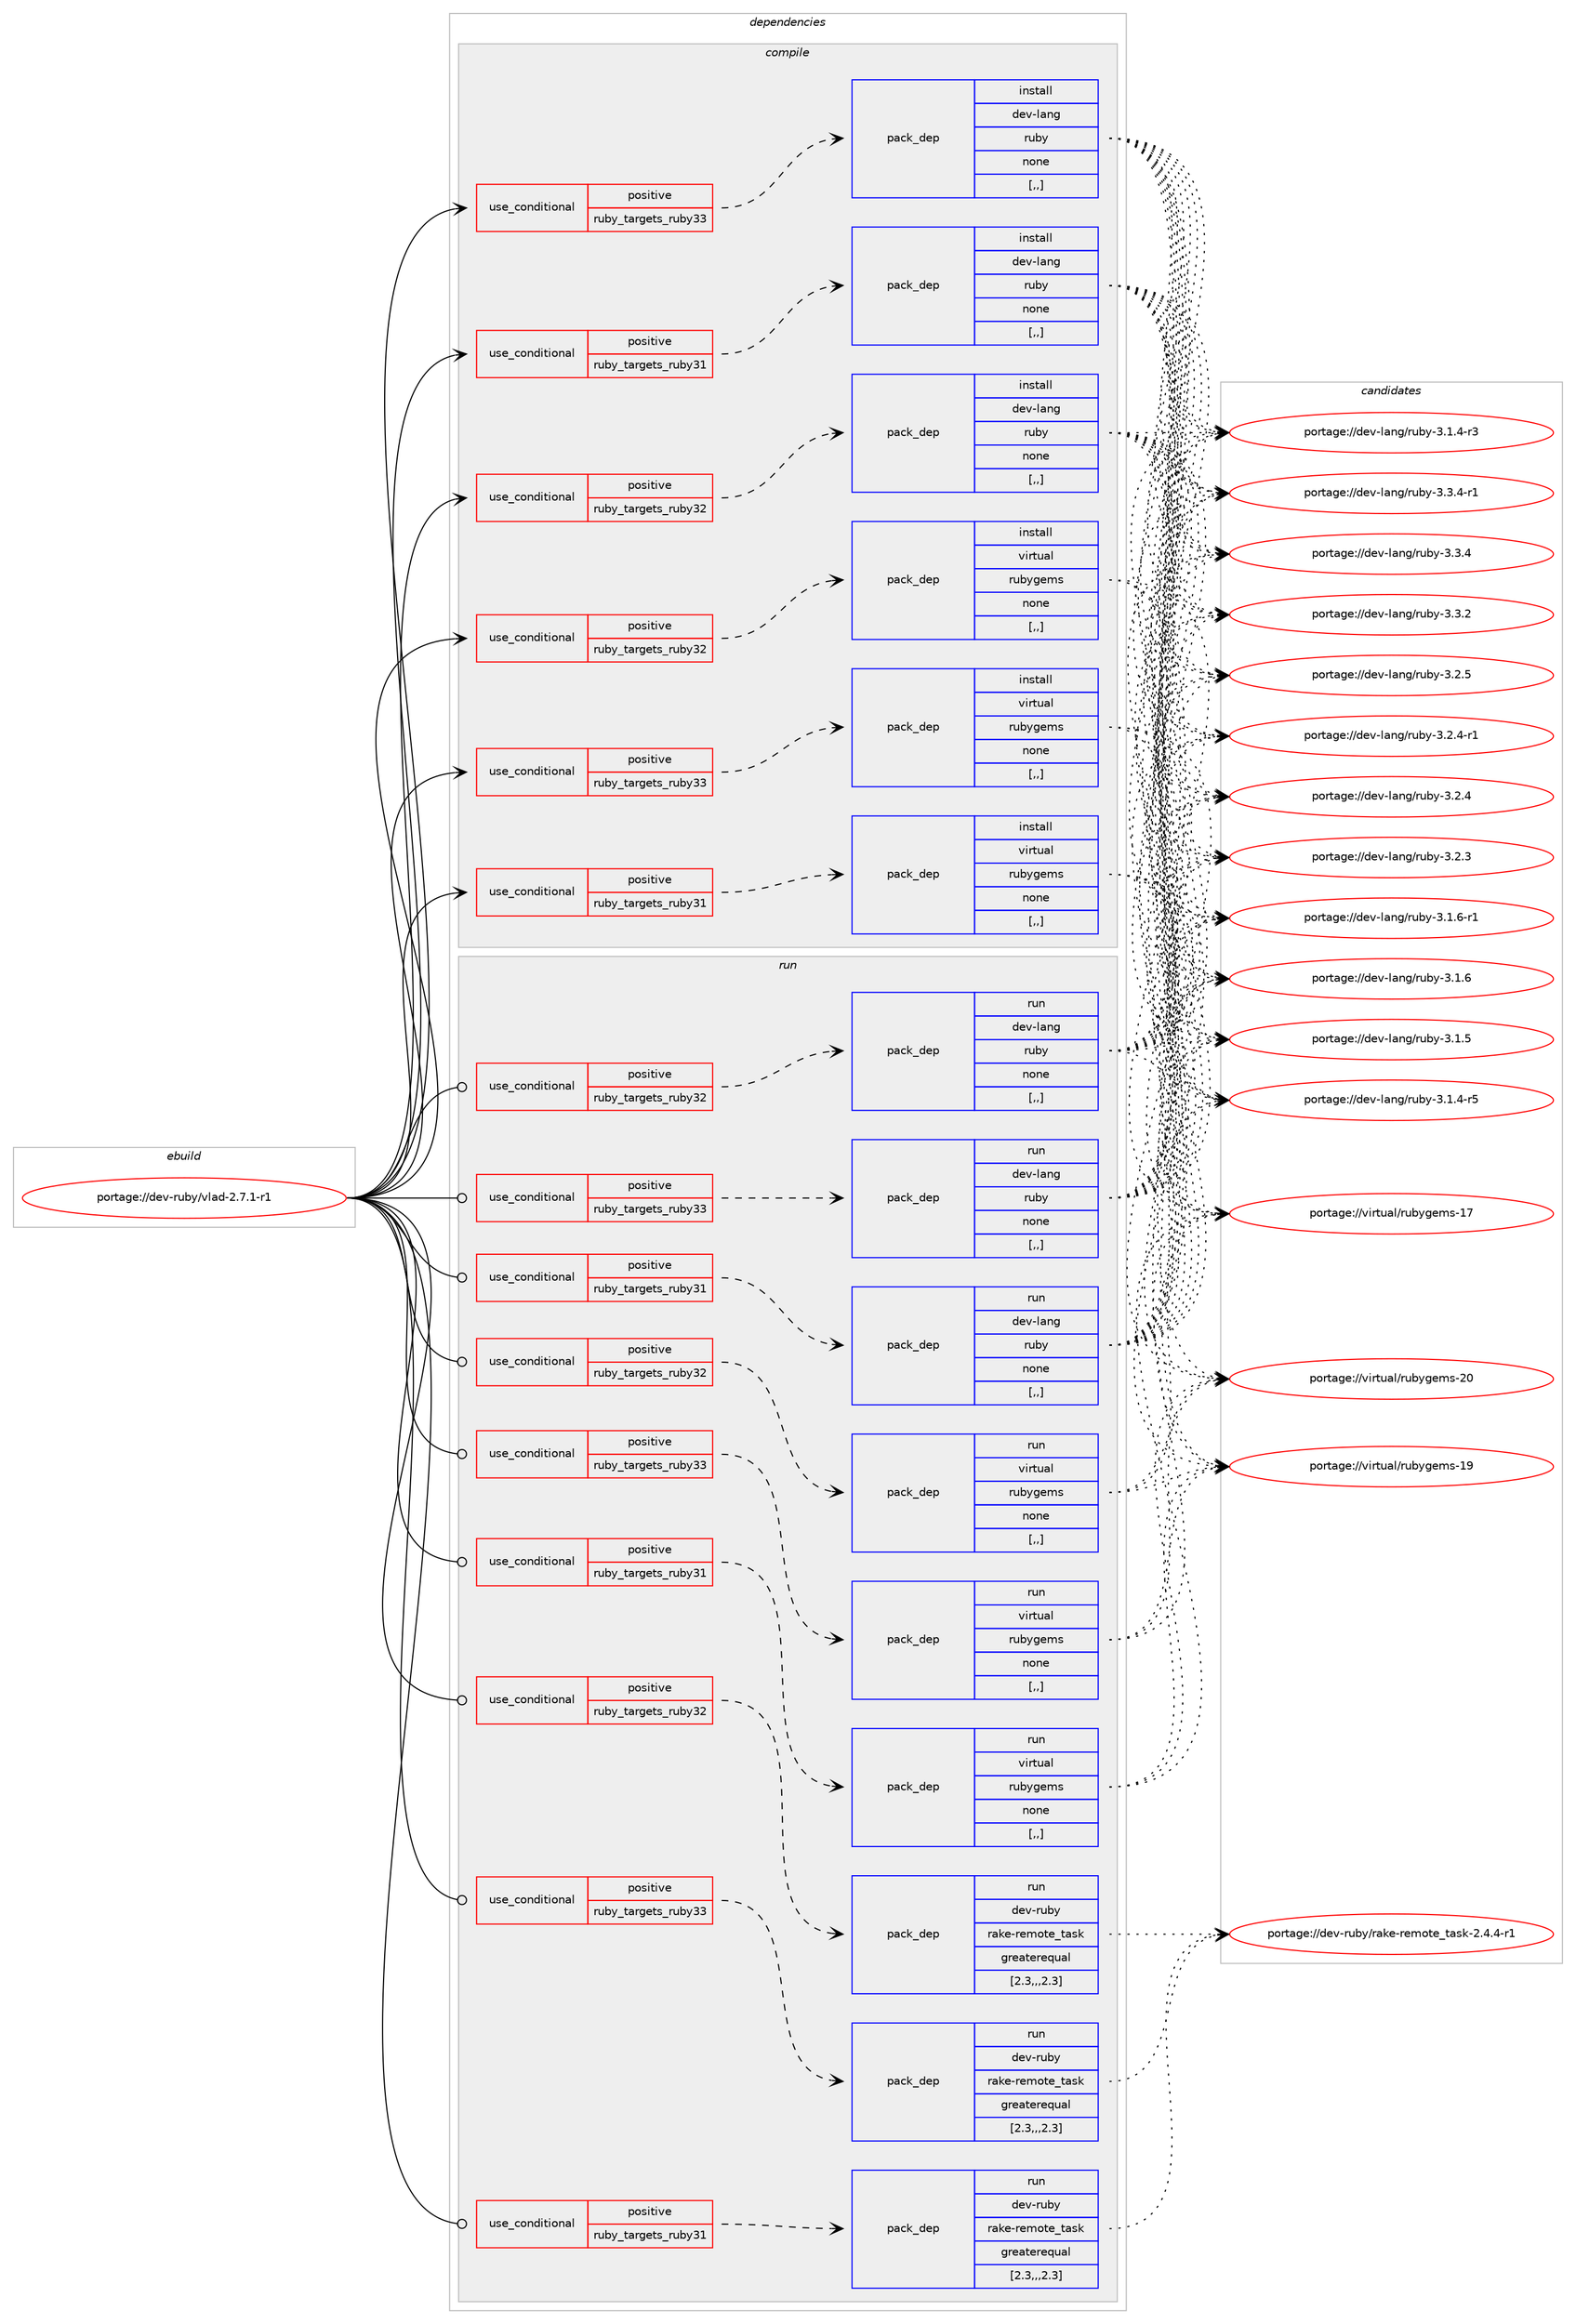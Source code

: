 digraph prolog {

# *************
# Graph options
# *************

newrank=true;
concentrate=true;
compound=true;
graph [rankdir=LR,fontname=Helvetica,fontsize=10,ranksep=1.5];#, ranksep=2.5, nodesep=0.2];
edge  [arrowhead=vee];
node  [fontname=Helvetica,fontsize=10];

# **********
# The ebuild
# **********

subgraph cluster_leftcol {
color=gray;
label=<<i>ebuild</i>>;
id [label="portage://dev-ruby/vlad-2.7.1-r1", color=red, width=4, href="../dev-ruby/vlad-2.7.1-r1.svg"];
}

# ****************
# The dependencies
# ****************

subgraph cluster_midcol {
color=gray;
label=<<i>dependencies</i>>;
subgraph cluster_compile {
fillcolor="#eeeeee";
style=filled;
label=<<i>compile</i>>;
subgraph cond58461 {
dependency207228 [label=<<TABLE BORDER="0" CELLBORDER="1" CELLSPACING="0" CELLPADDING="4"><TR><TD ROWSPAN="3" CELLPADDING="10">use_conditional</TD></TR><TR><TD>positive</TD></TR><TR><TD>ruby_targets_ruby31</TD></TR></TABLE>>, shape=none, color=red];
subgraph pack147378 {
dependency207229 [label=<<TABLE BORDER="0" CELLBORDER="1" CELLSPACING="0" CELLPADDING="4" WIDTH="220"><TR><TD ROWSPAN="6" CELLPADDING="30">pack_dep</TD></TR><TR><TD WIDTH="110">install</TD></TR><TR><TD>dev-lang</TD></TR><TR><TD>ruby</TD></TR><TR><TD>none</TD></TR><TR><TD>[,,]</TD></TR></TABLE>>, shape=none, color=blue];
}
dependency207228:e -> dependency207229:w [weight=20,style="dashed",arrowhead="vee"];
}
id:e -> dependency207228:w [weight=20,style="solid",arrowhead="vee"];
subgraph cond58462 {
dependency207230 [label=<<TABLE BORDER="0" CELLBORDER="1" CELLSPACING="0" CELLPADDING="4"><TR><TD ROWSPAN="3" CELLPADDING="10">use_conditional</TD></TR><TR><TD>positive</TD></TR><TR><TD>ruby_targets_ruby31</TD></TR></TABLE>>, shape=none, color=red];
subgraph pack147379 {
dependency207231 [label=<<TABLE BORDER="0" CELLBORDER="1" CELLSPACING="0" CELLPADDING="4" WIDTH="220"><TR><TD ROWSPAN="6" CELLPADDING="30">pack_dep</TD></TR><TR><TD WIDTH="110">install</TD></TR><TR><TD>virtual</TD></TR><TR><TD>rubygems</TD></TR><TR><TD>none</TD></TR><TR><TD>[,,]</TD></TR></TABLE>>, shape=none, color=blue];
}
dependency207230:e -> dependency207231:w [weight=20,style="dashed",arrowhead="vee"];
}
id:e -> dependency207230:w [weight=20,style="solid",arrowhead="vee"];
subgraph cond58463 {
dependency207232 [label=<<TABLE BORDER="0" CELLBORDER="1" CELLSPACING="0" CELLPADDING="4"><TR><TD ROWSPAN="3" CELLPADDING="10">use_conditional</TD></TR><TR><TD>positive</TD></TR><TR><TD>ruby_targets_ruby32</TD></TR></TABLE>>, shape=none, color=red];
subgraph pack147380 {
dependency207233 [label=<<TABLE BORDER="0" CELLBORDER="1" CELLSPACING="0" CELLPADDING="4" WIDTH="220"><TR><TD ROWSPAN="6" CELLPADDING="30">pack_dep</TD></TR><TR><TD WIDTH="110">install</TD></TR><TR><TD>dev-lang</TD></TR><TR><TD>ruby</TD></TR><TR><TD>none</TD></TR><TR><TD>[,,]</TD></TR></TABLE>>, shape=none, color=blue];
}
dependency207232:e -> dependency207233:w [weight=20,style="dashed",arrowhead="vee"];
}
id:e -> dependency207232:w [weight=20,style="solid",arrowhead="vee"];
subgraph cond58464 {
dependency207234 [label=<<TABLE BORDER="0" CELLBORDER="1" CELLSPACING="0" CELLPADDING="4"><TR><TD ROWSPAN="3" CELLPADDING="10">use_conditional</TD></TR><TR><TD>positive</TD></TR><TR><TD>ruby_targets_ruby32</TD></TR></TABLE>>, shape=none, color=red];
subgraph pack147381 {
dependency207235 [label=<<TABLE BORDER="0" CELLBORDER="1" CELLSPACING="0" CELLPADDING="4" WIDTH="220"><TR><TD ROWSPAN="6" CELLPADDING="30">pack_dep</TD></TR><TR><TD WIDTH="110">install</TD></TR><TR><TD>virtual</TD></TR><TR><TD>rubygems</TD></TR><TR><TD>none</TD></TR><TR><TD>[,,]</TD></TR></TABLE>>, shape=none, color=blue];
}
dependency207234:e -> dependency207235:w [weight=20,style="dashed",arrowhead="vee"];
}
id:e -> dependency207234:w [weight=20,style="solid",arrowhead="vee"];
subgraph cond58465 {
dependency207236 [label=<<TABLE BORDER="0" CELLBORDER="1" CELLSPACING="0" CELLPADDING="4"><TR><TD ROWSPAN="3" CELLPADDING="10">use_conditional</TD></TR><TR><TD>positive</TD></TR><TR><TD>ruby_targets_ruby33</TD></TR></TABLE>>, shape=none, color=red];
subgraph pack147382 {
dependency207237 [label=<<TABLE BORDER="0" CELLBORDER="1" CELLSPACING="0" CELLPADDING="4" WIDTH="220"><TR><TD ROWSPAN="6" CELLPADDING="30">pack_dep</TD></TR><TR><TD WIDTH="110">install</TD></TR><TR><TD>dev-lang</TD></TR><TR><TD>ruby</TD></TR><TR><TD>none</TD></TR><TR><TD>[,,]</TD></TR></TABLE>>, shape=none, color=blue];
}
dependency207236:e -> dependency207237:w [weight=20,style="dashed",arrowhead="vee"];
}
id:e -> dependency207236:w [weight=20,style="solid",arrowhead="vee"];
subgraph cond58466 {
dependency207238 [label=<<TABLE BORDER="0" CELLBORDER="1" CELLSPACING="0" CELLPADDING="4"><TR><TD ROWSPAN="3" CELLPADDING="10">use_conditional</TD></TR><TR><TD>positive</TD></TR><TR><TD>ruby_targets_ruby33</TD></TR></TABLE>>, shape=none, color=red];
subgraph pack147383 {
dependency207239 [label=<<TABLE BORDER="0" CELLBORDER="1" CELLSPACING="0" CELLPADDING="4" WIDTH="220"><TR><TD ROWSPAN="6" CELLPADDING="30">pack_dep</TD></TR><TR><TD WIDTH="110">install</TD></TR><TR><TD>virtual</TD></TR><TR><TD>rubygems</TD></TR><TR><TD>none</TD></TR><TR><TD>[,,]</TD></TR></TABLE>>, shape=none, color=blue];
}
dependency207238:e -> dependency207239:w [weight=20,style="dashed",arrowhead="vee"];
}
id:e -> dependency207238:w [weight=20,style="solid",arrowhead="vee"];
}
subgraph cluster_compileandrun {
fillcolor="#eeeeee";
style=filled;
label=<<i>compile and run</i>>;
}
subgraph cluster_run {
fillcolor="#eeeeee";
style=filled;
label=<<i>run</i>>;
subgraph cond58467 {
dependency207240 [label=<<TABLE BORDER="0" CELLBORDER="1" CELLSPACING="0" CELLPADDING="4"><TR><TD ROWSPAN="3" CELLPADDING="10">use_conditional</TD></TR><TR><TD>positive</TD></TR><TR><TD>ruby_targets_ruby31</TD></TR></TABLE>>, shape=none, color=red];
subgraph pack147384 {
dependency207241 [label=<<TABLE BORDER="0" CELLBORDER="1" CELLSPACING="0" CELLPADDING="4" WIDTH="220"><TR><TD ROWSPAN="6" CELLPADDING="30">pack_dep</TD></TR><TR><TD WIDTH="110">run</TD></TR><TR><TD>dev-lang</TD></TR><TR><TD>ruby</TD></TR><TR><TD>none</TD></TR><TR><TD>[,,]</TD></TR></TABLE>>, shape=none, color=blue];
}
dependency207240:e -> dependency207241:w [weight=20,style="dashed",arrowhead="vee"];
}
id:e -> dependency207240:w [weight=20,style="solid",arrowhead="odot"];
subgraph cond58468 {
dependency207242 [label=<<TABLE BORDER="0" CELLBORDER="1" CELLSPACING="0" CELLPADDING="4"><TR><TD ROWSPAN="3" CELLPADDING="10">use_conditional</TD></TR><TR><TD>positive</TD></TR><TR><TD>ruby_targets_ruby31</TD></TR></TABLE>>, shape=none, color=red];
subgraph pack147385 {
dependency207243 [label=<<TABLE BORDER="0" CELLBORDER="1" CELLSPACING="0" CELLPADDING="4" WIDTH="220"><TR><TD ROWSPAN="6" CELLPADDING="30">pack_dep</TD></TR><TR><TD WIDTH="110">run</TD></TR><TR><TD>dev-ruby</TD></TR><TR><TD>rake-remote_task</TD></TR><TR><TD>greaterequal</TD></TR><TR><TD>[2.3,,,2.3]</TD></TR></TABLE>>, shape=none, color=blue];
}
dependency207242:e -> dependency207243:w [weight=20,style="dashed",arrowhead="vee"];
}
id:e -> dependency207242:w [weight=20,style="solid",arrowhead="odot"];
subgraph cond58469 {
dependency207244 [label=<<TABLE BORDER="0" CELLBORDER="1" CELLSPACING="0" CELLPADDING="4"><TR><TD ROWSPAN="3" CELLPADDING="10">use_conditional</TD></TR><TR><TD>positive</TD></TR><TR><TD>ruby_targets_ruby31</TD></TR></TABLE>>, shape=none, color=red];
subgraph pack147386 {
dependency207245 [label=<<TABLE BORDER="0" CELLBORDER="1" CELLSPACING="0" CELLPADDING="4" WIDTH="220"><TR><TD ROWSPAN="6" CELLPADDING="30">pack_dep</TD></TR><TR><TD WIDTH="110">run</TD></TR><TR><TD>virtual</TD></TR><TR><TD>rubygems</TD></TR><TR><TD>none</TD></TR><TR><TD>[,,]</TD></TR></TABLE>>, shape=none, color=blue];
}
dependency207244:e -> dependency207245:w [weight=20,style="dashed",arrowhead="vee"];
}
id:e -> dependency207244:w [weight=20,style="solid",arrowhead="odot"];
subgraph cond58470 {
dependency207246 [label=<<TABLE BORDER="0" CELLBORDER="1" CELLSPACING="0" CELLPADDING="4"><TR><TD ROWSPAN="3" CELLPADDING="10">use_conditional</TD></TR><TR><TD>positive</TD></TR><TR><TD>ruby_targets_ruby32</TD></TR></TABLE>>, shape=none, color=red];
subgraph pack147387 {
dependency207247 [label=<<TABLE BORDER="0" CELLBORDER="1" CELLSPACING="0" CELLPADDING="4" WIDTH="220"><TR><TD ROWSPAN="6" CELLPADDING="30">pack_dep</TD></TR><TR><TD WIDTH="110">run</TD></TR><TR><TD>dev-lang</TD></TR><TR><TD>ruby</TD></TR><TR><TD>none</TD></TR><TR><TD>[,,]</TD></TR></TABLE>>, shape=none, color=blue];
}
dependency207246:e -> dependency207247:w [weight=20,style="dashed",arrowhead="vee"];
}
id:e -> dependency207246:w [weight=20,style="solid",arrowhead="odot"];
subgraph cond58471 {
dependency207248 [label=<<TABLE BORDER="0" CELLBORDER="1" CELLSPACING="0" CELLPADDING="4"><TR><TD ROWSPAN="3" CELLPADDING="10">use_conditional</TD></TR><TR><TD>positive</TD></TR><TR><TD>ruby_targets_ruby32</TD></TR></TABLE>>, shape=none, color=red];
subgraph pack147388 {
dependency207249 [label=<<TABLE BORDER="0" CELLBORDER="1" CELLSPACING="0" CELLPADDING="4" WIDTH="220"><TR><TD ROWSPAN="6" CELLPADDING="30">pack_dep</TD></TR><TR><TD WIDTH="110">run</TD></TR><TR><TD>dev-ruby</TD></TR><TR><TD>rake-remote_task</TD></TR><TR><TD>greaterequal</TD></TR><TR><TD>[2.3,,,2.3]</TD></TR></TABLE>>, shape=none, color=blue];
}
dependency207248:e -> dependency207249:w [weight=20,style="dashed",arrowhead="vee"];
}
id:e -> dependency207248:w [weight=20,style="solid",arrowhead="odot"];
subgraph cond58472 {
dependency207250 [label=<<TABLE BORDER="0" CELLBORDER="1" CELLSPACING="0" CELLPADDING="4"><TR><TD ROWSPAN="3" CELLPADDING="10">use_conditional</TD></TR><TR><TD>positive</TD></TR><TR><TD>ruby_targets_ruby32</TD></TR></TABLE>>, shape=none, color=red];
subgraph pack147389 {
dependency207251 [label=<<TABLE BORDER="0" CELLBORDER="1" CELLSPACING="0" CELLPADDING="4" WIDTH="220"><TR><TD ROWSPAN="6" CELLPADDING="30">pack_dep</TD></TR><TR><TD WIDTH="110">run</TD></TR><TR><TD>virtual</TD></TR><TR><TD>rubygems</TD></TR><TR><TD>none</TD></TR><TR><TD>[,,]</TD></TR></TABLE>>, shape=none, color=blue];
}
dependency207250:e -> dependency207251:w [weight=20,style="dashed",arrowhead="vee"];
}
id:e -> dependency207250:w [weight=20,style="solid",arrowhead="odot"];
subgraph cond58473 {
dependency207252 [label=<<TABLE BORDER="0" CELLBORDER="1" CELLSPACING="0" CELLPADDING="4"><TR><TD ROWSPAN="3" CELLPADDING="10">use_conditional</TD></TR><TR><TD>positive</TD></TR><TR><TD>ruby_targets_ruby33</TD></TR></TABLE>>, shape=none, color=red];
subgraph pack147390 {
dependency207253 [label=<<TABLE BORDER="0" CELLBORDER="1" CELLSPACING="0" CELLPADDING="4" WIDTH="220"><TR><TD ROWSPAN="6" CELLPADDING="30">pack_dep</TD></TR><TR><TD WIDTH="110">run</TD></TR><TR><TD>dev-lang</TD></TR><TR><TD>ruby</TD></TR><TR><TD>none</TD></TR><TR><TD>[,,]</TD></TR></TABLE>>, shape=none, color=blue];
}
dependency207252:e -> dependency207253:w [weight=20,style="dashed",arrowhead="vee"];
}
id:e -> dependency207252:w [weight=20,style="solid",arrowhead="odot"];
subgraph cond58474 {
dependency207254 [label=<<TABLE BORDER="0" CELLBORDER="1" CELLSPACING="0" CELLPADDING="4"><TR><TD ROWSPAN="3" CELLPADDING="10">use_conditional</TD></TR><TR><TD>positive</TD></TR><TR><TD>ruby_targets_ruby33</TD></TR></TABLE>>, shape=none, color=red];
subgraph pack147391 {
dependency207255 [label=<<TABLE BORDER="0" CELLBORDER="1" CELLSPACING="0" CELLPADDING="4" WIDTH="220"><TR><TD ROWSPAN="6" CELLPADDING="30">pack_dep</TD></TR><TR><TD WIDTH="110">run</TD></TR><TR><TD>dev-ruby</TD></TR><TR><TD>rake-remote_task</TD></TR><TR><TD>greaterequal</TD></TR><TR><TD>[2.3,,,2.3]</TD></TR></TABLE>>, shape=none, color=blue];
}
dependency207254:e -> dependency207255:w [weight=20,style="dashed",arrowhead="vee"];
}
id:e -> dependency207254:w [weight=20,style="solid",arrowhead="odot"];
subgraph cond58475 {
dependency207256 [label=<<TABLE BORDER="0" CELLBORDER="1" CELLSPACING="0" CELLPADDING="4"><TR><TD ROWSPAN="3" CELLPADDING="10">use_conditional</TD></TR><TR><TD>positive</TD></TR><TR><TD>ruby_targets_ruby33</TD></TR></TABLE>>, shape=none, color=red];
subgraph pack147392 {
dependency207257 [label=<<TABLE BORDER="0" CELLBORDER="1" CELLSPACING="0" CELLPADDING="4" WIDTH="220"><TR><TD ROWSPAN="6" CELLPADDING="30">pack_dep</TD></TR><TR><TD WIDTH="110">run</TD></TR><TR><TD>virtual</TD></TR><TR><TD>rubygems</TD></TR><TR><TD>none</TD></TR><TR><TD>[,,]</TD></TR></TABLE>>, shape=none, color=blue];
}
dependency207256:e -> dependency207257:w [weight=20,style="dashed",arrowhead="vee"];
}
id:e -> dependency207256:w [weight=20,style="solid",arrowhead="odot"];
}
}

# **************
# The candidates
# **************

subgraph cluster_choices {
rank=same;
color=gray;
label=<<i>candidates</i>>;

subgraph choice147378 {
color=black;
nodesep=1;
choice100101118451089711010347114117981214551465146524511449 [label="portage://dev-lang/ruby-3.3.4-r1", color=red, width=4,href="../dev-lang/ruby-3.3.4-r1.svg"];
choice10010111845108971101034711411798121455146514652 [label="portage://dev-lang/ruby-3.3.4", color=red, width=4,href="../dev-lang/ruby-3.3.4.svg"];
choice10010111845108971101034711411798121455146514650 [label="portage://dev-lang/ruby-3.3.2", color=red, width=4,href="../dev-lang/ruby-3.3.2.svg"];
choice10010111845108971101034711411798121455146504653 [label="portage://dev-lang/ruby-3.2.5", color=red, width=4,href="../dev-lang/ruby-3.2.5.svg"];
choice100101118451089711010347114117981214551465046524511449 [label="portage://dev-lang/ruby-3.2.4-r1", color=red, width=4,href="../dev-lang/ruby-3.2.4-r1.svg"];
choice10010111845108971101034711411798121455146504652 [label="portage://dev-lang/ruby-3.2.4", color=red, width=4,href="../dev-lang/ruby-3.2.4.svg"];
choice10010111845108971101034711411798121455146504651 [label="portage://dev-lang/ruby-3.2.3", color=red, width=4,href="../dev-lang/ruby-3.2.3.svg"];
choice100101118451089711010347114117981214551464946544511449 [label="portage://dev-lang/ruby-3.1.6-r1", color=red, width=4,href="../dev-lang/ruby-3.1.6-r1.svg"];
choice10010111845108971101034711411798121455146494654 [label="portage://dev-lang/ruby-3.1.6", color=red, width=4,href="../dev-lang/ruby-3.1.6.svg"];
choice10010111845108971101034711411798121455146494653 [label="portage://dev-lang/ruby-3.1.5", color=red, width=4,href="../dev-lang/ruby-3.1.5.svg"];
choice100101118451089711010347114117981214551464946524511453 [label="portage://dev-lang/ruby-3.1.4-r5", color=red, width=4,href="../dev-lang/ruby-3.1.4-r5.svg"];
choice100101118451089711010347114117981214551464946524511451 [label="portage://dev-lang/ruby-3.1.4-r3", color=red, width=4,href="../dev-lang/ruby-3.1.4-r3.svg"];
dependency207229:e -> choice100101118451089711010347114117981214551465146524511449:w [style=dotted,weight="100"];
dependency207229:e -> choice10010111845108971101034711411798121455146514652:w [style=dotted,weight="100"];
dependency207229:e -> choice10010111845108971101034711411798121455146514650:w [style=dotted,weight="100"];
dependency207229:e -> choice10010111845108971101034711411798121455146504653:w [style=dotted,weight="100"];
dependency207229:e -> choice100101118451089711010347114117981214551465046524511449:w [style=dotted,weight="100"];
dependency207229:e -> choice10010111845108971101034711411798121455146504652:w [style=dotted,weight="100"];
dependency207229:e -> choice10010111845108971101034711411798121455146504651:w [style=dotted,weight="100"];
dependency207229:e -> choice100101118451089711010347114117981214551464946544511449:w [style=dotted,weight="100"];
dependency207229:e -> choice10010111845108971101034711411798121455146494654:w [style=dotted,weight="100"];
dependency207229:e -> choice10010111845108971101034711411798121455146494653:w [style=dotted,weight="100"];
dependency207229:e -> choice100101118451089711010347114117981214551464946524511453:w [style=dotted,weight="100"];
dependency207229:e -> choice100101118451089711010347114117981214551464946524511451:w [style=dotted,weight="100"];
}
subgraph choice147379 {
color=black;
nodesep=1;
choice118105114116117971084711411798121103101109115455048 [label="portage://virtual/rubygems-20", color=red, width=4,href="../virtual/rubygems-20.svg"];
choice118105114116117971084711411798121103101109115454957 [label="portage://virtual/rubygems-19", color=red, width=4,href="../virtual/rubygems-19.svg"];
choice118105114116117971084711411798121103101109115454955 [label="portage://virtual/rubygems-17", color=red, width=4,href="../virtual/rubygems-17.svg"];
dependency207231:e -> choice118105114116117971084711411798121103101109115455048:w [style=dotted,weight="100"];
dependency207231:e -> choice118105114116117971084711411798121103101109115454957:w [style=dotted,weight="100"];
dependency207231:e -> choice118105114116117971084711411798121103101109115454955:w [style=dotted,weight="100"];
}
subgraph choice147380 {
color=black;
nodesep=1;
choice100101118451089711010347114117981214551465146524511449 [label="portage://dev-lang/ruby-3.3.4-r1", color=red, width=4,href="../dev-lang/ruby-3.3.4-r1.svg"];
choice10010111845108971101034711411798121455146514652 [label="portage://dev-lang/ruby-3.3.4", color=red, width=4,href="../dev-lang/ruby-3.3.4.svg"];
choice10010111845108971101034711411798121455146514650 [label="portage://dev-lang/ruby-3.3.2", color=red, width=4,href="../dev-lang/ruby-3.3.2.svg"];
choice10010111845108971101034711411798121455146504653 [label="portage://dev-lang/ruby-3.2.5", color=red, width=4,href="../dev-lang/ruby-3.2.5.svg"];
choice100101118451089711010347114117981214551465046524511449 [label="portage://dev-lang/ruby-3.2.4-r1", color=red, width=4,href="../dev-lang/ruby-3.2.4-r1.svg"];
choice10010111845108971101034711411798121455146504652 [label="portage://dev-lang/ruby-3.2.4", color=red, width=4,href="../dev-lang/ruby-3.2.4.svg"];
choice10010111845108971101034711411798121455146504651 [label="portage://dev-lang/ruby-3.2.3", color=red, width=4,href="../dev-lang/ruby-3.2.3.svg"];
choice100101118451089711010347114117981214551464946544511449 [label="portage://dev-lang/ruby-3.1.6-r1", color=red, width=4,href="../dev-lang/ruby-3.1.6-r1.svg"];
choice10010111845108971101034711411798121455146494654 [label="portage://dev-lang/ruby-3.1.6", color=red, width=4,href="../dev-lang/ruby-3.1.6.svg"];
choice10010111845108971101034711411798121455146494653 [label="portage://dev-lang/ruby-3.1.5", color=red, width=4,href="../dev-lang/ruby-3.1.5.svg"];
choice100101118451089711010347114117981214551464946524511453 [label="portage://dev-lang/ruby-3.1.4-r5", color=red, width=4,href="../dev-lang/ruby-3.1.4-r5.svg"];
choice100101118451089711010347114117981214551464946524511451 [label="portage://dev-lang/ruby-3.1.4-r3", color=red, width=4,href="../dev-lang/ruby-3.1.4-r3.svg"];
dependency207233:e -> choice100101118451089711010347114117981214551465146524511449:w [style=dotted,weight="100"];
dependency207233:e -> choice10010111845108971101034711411798121455146514652:w [style=dotted,weight="100"];
dependency207233:e -> choice10010111845108971101034711411798121455146514650:w [style=dotted,weight="100"];
dependency207233:e -> choice10010111845108971101034711411798121455146504653:w [style=dotted,weight="100"];
dependency207233:e -> choice100101118451089711010347114117981214551465046524511449:w [style=dotted,weight="100"];
dependency207233:e -> choice10010111845108971101034711411798121455146504652:w [style=dotted,weight="100"];
dependency207233:e -> choice10010111845108971101034711411798121455146504651:w [style=dotted,weight="100"];
dependency207233:e -> choice100101118451089711010347114117981214551464946544511449:w [style=dotted,weight="100"];
dependency207233:e -> choice10010111845108971101034711411798121455146494654:w [style=dotted,weight="100"];
dependency207233:e -> choice10010111845108971101034711411798121455146494653:w [style=dotted,weight="100"];
dependency207233:e -> choice100101118451089711010347114117981214551464946524511453:w [style=dotted,weight="100"];
dependency207233:e -> choice100101118451089711010347114117981214551464946524511451:w [style=dotted,weight="100"];
}
subgraph choice147381 {
color=black;
nodesep=1;
choice118105114116117971084711411798121103101109115455048 [label="portage://virtual/rubygems-20", color=red, width=4,href="../virtual/rubygems-20.svg"];
choice118105114116117971084711411798121103101109115454957 [label="portage://virtual/rubygems-19", color=red, width=4,href="../virtual/rubygems-19.svg"];
choice118105114116117971084711411798121103101109115454955 [label="portage://virtual/rubygems-17", color=red, width=4,href="../virtual/rubygems-17.svg"];
dependency207235:e -> choice118105114116117971084711411798121103101109115455048:w [style=dotted,weight="100"];
dependency207235:e -> choice118105114116117971084711411798121103101109115454957:w [style=dotted,weight="100"];
dependency207235:e -> choice118105114116117971084711411798121103101109115454955:w [style=dotted,weight="100"];
}
subgraph choice147382 {
color=black;
nodesep=1;
choice100101118451089711010347114117981214551465146524511449 [label="portage://dev-lang/ruby-3.3.4-r1", color=red, width=4,href="../dev-lang/ruby-3.3.4-r1.svg"];
choice10010111845108971101034711411798121455146514652 [label="portage://dev-lang/ruby-3.3.4", color=red, width=4,href="../dev-lang/ruby-3.3.4.svg"];
choice10010111845108971101034711411798121455146514650 [label="portage://dev-lang/ruby-3.3.2", color=red, width=4,href="../dev-lang/ruby-3.3.2.svg"];
choice10010111845108971101034711411798121455146504653 [label="portage://dev-lang/ruby-3.2.5", color=red, width=4,href="../dev-lang/ruby-3.2.5.svg"];
choice100101118451089711010347114117981214551465046524511449 [label="portage://dev-lang/ruby-3.2.4-r1", color=red, width=4,href="../dev-lang/ruby-3.2.4-r1.svg"];
choice10010111845108971101034711411798121455146504652 [label="portage://dev-lang/ruby-3.2.4", color=red, width=4,href="../dev-lang/ruby-3.2.4.svg"];
choice10010111845108971101034711411798121455146504651 [label="portage://dev-lang/ruby-3.2.3", color=red, width=4,href="../dev-lang/ruby-3.2.3.svg"];
choice100101118451089711010347114117981214551464946544511449 [label="portage://dev-lang/ruby-3.1.6-r1", color=red, width=4,href="../dev-lang/ruby-3.1.6-r1.svg"];
choice10010111845108971101034711411798121455146494654 [label="portage://dev-lang/ruby-3.1.6", color=red, width=4,href="../dev-lang/ruby-3.1.6.svg"];
choice10010111845108971101034711411798121455146494653 [label="portage://dev-lang/ruby-3.1.5", color=red, width=4,href="../dev-lang/ruby-3.1.5.svg"];
choice100101118451089711010347114117981214551464946524511453 [label="portage://dev-lang/ruby-3.1.4-r5", color=red, width=4,href="../dev-lang/ruby-3.1.4-r5.svg"];
choice100101118451089711010347114117981214551464946524511451 [label="portage://dev-lang/ruby-3.1.4-r3", color=red, width=4,href="../dev-lang/ruby-3.1.4-r3.svg"];
dependency207237:e -> choice100101118451089711010347114117981214551465146524511449:w [style=dotted,weight="100"];
dependency207237:e -> choice10010111845108971101034711411798121455146514652:w [style=dotted,weight="100"];
dependency207237:e -> choice10010111845108971101034711411798121455146514650:w [style=dotted,weight="100"];
dependency207237:e -> choice10010111845108971101034711411798121455146504653:w [style=dotted,weight="100"];
dependency207237:e -> choice100101118451089711010347114117981214551465046524511449:w [style=dotted,weight="100"];
dependency207237:e -> choice10010111845108971101034711411798121455146504652:w [style=dotted,weight="100"];
dependency207237:e -> choice10010111845108971101034711411798121455146504651:w [style=dotted,weight="100"];
dependency207237:e -> choice100101118451089711010347114117981214551464946544511449:w [style=dotted,weight="100"];
dependency207237:e -> choice10010111845108971101034711411798121455146494654:w [style=dotted,weight="100"];
dependency207237:e -> choice10010111845108971101034711411798121455146494653:w [style=dotted,weight="100"];
dependency207237:e -> choice100101118451089711010347114117981214551464946524511453:w [style=dotted,weight="100"];
dependency207237:e -> choice100101118451089711010347114117981214551464946524511451:w [style=dotted,weight="100"];
}
subgraph choice147383 {
color=black;
nodesep=1;
choice118105114116117971084711411798121103101109115455048 [label="portage://virtual/rubygems-20", color=red, width=4,href="../virtual/rubygems-20.svg"];
choice118105114116117971084711411798121103101109115454957 [label="portage://virtual/rubygems-19", color=red, width=4,href="../virtual/rubygems-19.svg"];
choice118105114116117971084711411798121103101109115454955 [label="portage://virtual/rubygems-17", color=red, width=4,href="../virtual/rubygems-17.svg"];
dependency207239:e -> choice118105114116117971084711411798121103101109115455048:w [style=dotted,weight="100"];
dependency207239:e -> choice118105114116117971084711411798121103101109115454957:w [style=dotted,weight="100"];
dependency207239:e -> choice118105114116117971084711411798121103101109115454955:w [style=dotted,weight="100"];
}
subgraph choice147384 {
color=black;
nodesep=1;
choice100101118451089711010347114117981214551465146524511449 [label="portage://dev-lang/ruby-3.3.4-r1", color=red, width=4,href="../dev-lang/ruby-3.3.4-r1.svg"];
choice10010111845108971101034711411798121455146514652 [label="portage://dev-lang/ruby-3.3.4", color=red, width=4,href="../dev-lang/ruby-3.3.4.svg"];
choice10010111845108971101034711411798121455146514650 [label="portage://dev-lang/ruby-3.3.2", color=red, width=4,href="../dev-lang/ruby-3.3.2.svg"];
choice10010111845108971101034711411798121455146504653 [label="portage://dev-lang/ruby-3.2.5", color=red, width=4,href="../dev-lang/ruby-3.2.5.svg"];
choice100101118451089711010347114117981214551465046524511449 [label="portage://dev-lang/ruby-3.2.4-r1", color=red, width=4,href="../dev-lang/ruby-3.2.4-r1.svg"];
choice10010111845108971101034711411798121455146504652 [label="portage://dev-lang/ruby-3.2.4", color=red, width=4,href="../dev-lang/ruby-3.2.4.svg"];
choice10010111845108971101034711411798121455146504651 [label="portage://dev-lang/ruby-3.2.3", color=red, width=4,href="../dev-lang/ruby-3.2.3.svg"];
choice100101118451089711010347114117981214551464946544511449 [label="portage://dev-lang/ruby-3.1.6-r1", color=red, width=4,href="../dev-lang/ruby-3.1.6-r1.svg"];
choice10010111845108971101034711411798121455146494654 [label="portage://dev-lang/ruby-3.1.6", color=red, width=4,href="../dev-lang/ruby-3.1.6.svg"];
choice10010111845108971101034711411798121455146494653 [label="portage://dev-lang/ruby-3.1.5", color=red, width=4,href="../dev-lang/ruby-3.1.5.svg"];
choice100101118451089711010347114117981214551464946524511453 [label="portage://dev-lang/ruby-3.1.4-r5", color=red, width=4,href="../dev-lang/ruby-3.1.4-r5.svg"];
choice100101118451089711010347114117981214551464946524511451 [label="portage://dev-lang/ruby-3.1.4-r3", color=red, width=4,href="../dev-lang/ruby-3.1.4-r3.svg"];
dependency207241:e -> choice100101118451089711010347114117981214551465146524511449:w [style=dotted,weight="100"];
dependency207241:e -> choice10010111845108971101034711411798121455146514652:w [style=dotted,weight="100"];
dependency207241:e -> choice10010111845108971101034711411798121455146514650:w [style=dotted,weight="100"];
dependency207241:e -> choice10010111845108971101034711411798121455146504653:w [style=dotted,weight="100"];
dependency207241:e -> choice100101118451089711010347114117981214551465046524511449:w [style=dotted,weight="100"];
dependency207241:e -> choice10010111845108971101034711411798121455146504652:w [style=dotted,weight="100"];
dependency207241:e -> choice10010111845108971101034711411798121455146504651:w [style=dotted,weight="100"];
dependency207241:e -> choice100101118451089711010347114117981214551464946544511449:w [style=dotted,weight="100"];
dependency207241:e -> choice10010111845108971101034711411798121455146494654:w [style=dotted,weight="100"];
dependency207241:e -> choice10010111845108971101034711411798121455146494653:w [style=dotted,weight="100"];
dependency207241:e -> choice100101118451089711010347114117981214551464946524511453:w [style=dotted,weight="100"];
dependency207241:e -> choice100101118451089711010347114117981214551464946524511451:w [style=dotted,weight="100"];
}
subgraph choice147385 {
color=black;
nodesep=1;
choice100101118451141179812147114971071014511410110911111610195116971151074550465246524511449 [label="portage://dev-ruby/rake-remote_task-2.4.4-r1", color=red, width=4,href="../dev-ruby/rake-remote_task-2.4.4-r1.svg"];
dependency207243:e -> choice100101118451141179812147114971071014511410110911111610195116971151074550465246524511449:w [style=dotted,weight="100"];
}
subgraph choice147386 {
color=black;
nodesep=1;
choice118105114116117971084711411798121103101109115455048 [label="portage://virtual/rubygems-20", color=red, width=4,href="../virtual/rubygems-20.svg"];
choice118105114116117971084711411798121103101109115454957 [label="portage://virtual/rubygems-19", color=red, width=4,href="../virtual/rubygems-19.svg"];
choice118105114116117971084711411798121103101109115454955 [label="portage://virtual/rubygems-17", color=red, width=4,href="../virtual/rubygems-17.svg"];
dependency207245:e -> choice118105114116117971084711411798121103101109115455048:w [style=dotted,weight="100"];
dependency207245:e -> choice118105114116117971084711411798121103101109115454957:w [style=dotted,weight="100"];
dependency207245:e -> choice118105114116117971084711411798121103101109115454955:w [style=dotted,weight="100"];
}
subgraph choice147387 {
color=black;
nodesep=1;
choice100101118451089711010347114117981214551465146524511449 [label="portage://dev-lang/ruby-3.3.4-r1", color=red, width=4,href="../dev-lang/ruby-3.3.4-r1.svg"];
choice10010111845108971101034711411798121455146514652 [label="portage://dev-lang/ruby-3.3.4", color=red, width=4,href="../dev-lang/ruby-3.3.4.svg"];
choice10010111845108971101034711411798121455146514650 [label="portage://dev-lang/ruby-3.3.2", color=red, width=4,href="../dev-lang/ruby-3.3.2.svg"];
choice10010111845108971101034711411798121455146504653 [label="portage://dev-lang/ruby-3.2.5", color=red, width=4,href="../dev-lang/ruby-3.2.5.svg"];
choice100101118451089711010347114117981214551465046524511449 [label="portage://dev-lang/ruby-3.2.4-r1", color=red, width=4,href="../dev-lang/ruby-3.2.4-r1.svg"];
choice10010111845108971101034711411798121455146504652 [label="portage://dev-lang/ruby-3.2.4", color=red, width=4,href="../dev-lang/ruby-3.2.4.svg"];
choice10010111845108971101034711411798121455146504651 [label="portage://dev-lang/ruby-3.2.3", color=red, width=4,href="../dev-lang/ruby-3.2.3.svg"];
choice100101118451089711010347114117981214551464946544511449 [label="portage://dev-lang/ruby-3.1.6-r1", color=red, width=4,href="../dev-lang/ruby-3.1.6-r1.svg"];
choice10010111845108971101034711411798121455146494654 [label="portage://dev-lang/ruby-3.1.6", color=red, width=4,href="../dev-lang/ruby-3.1.6.svg"];
choice10010111845108971101034711411798121455146494653 [label="portage://dev-lang/ruby-3.1.5", color=red, width=4,href="../dev-lang/ruby-3.1.5.svg"];
choice100101118451089711010347114117981214551464946524511453 [label="portage://dev-lang/ruby-3.1.4-r5", color=red, width=4,href="../dev-lang/ruby-3.1.4-r5.svg"];
choice100101118451089711010347114117981214551464946524511451 [label="portage://dev-lang/ruby-3.1.4-r3", color=red, width=4,href="../dev-lang/ruby-3.1.4-r3.svg"];
dependency207247:e -> choice100101118451089711010347114117981214551465146524511449:w [style=dotted,weight="100"];
dependency207247:e -> choice10010111845108971101034711411798121455146514652:w [style=dotted,weight="100"];
dependency207247:e -> choice10010111845108971101034711411798121455146514650:w [style=dotted,weight="100"];
dependency207247:e -> choice10010111845108971101034711411798121455146504653:w [style=dotted,weight="100"];
dependency207247:e -> choice100101118451089711010347114117981214551465046524511449:w [style=dotted,weight="100"];
dependency207247:e -> choice10010111845108971101034711411798121455146504652:w [style=dotted,weight="100"];
dependency207247:e -> choice10010111845108971101034711411798121455146504651:w [style=dotted,weight="100"];
dependency207247:e -> choice100101118451089711010347114117981214551464946544511449:w [style=dotted,weight="100"];
dependency207247:e -> choice10010111845108971101034711411798121455146494654:w [style=dotted,weight="100"];
dependency207247:e -> choice10010111845108971101034711411798121455146494653:w [style=dotted,weight="100"];
dependency207247:e -> choice100101118451089711010347114117981214551464946524511453:w [style=dotted,weight="100"];
dependency207247:e -> choice100101118451089711010347114117981214551464946524511451:w [style=dotted,weight="100"];
}
subgraph choice147388 {
color=black;
nodesep=1;
choice100101118451141179812147114971071014511410110911111610195116971151074550465246524511449 [label="portage://dev-ruby/rake-remote_task-2.4.4-r1", color=red, width=4,href="../dev-ruby/rake-remote_task-2.4.4-r1.svg"];
dependency207249:e -> choice100101118451141179812147114971071014511410110911111610195116971151074550465246524511449:w [style=dotted,weight="100"];
}
subgraph choice147389 {
color=black;
nodesep=1;
choice118105114116117971084711411798121103101109115455048 [label="portage://virtual/rubygems-20", color=red, width=4,href="../virtual/rubygems-20.svg"];
choice118105114116117971084711411798121103101109115454957 [label="portage://virtual/rubygems-19", color=red, width=4,href="../virtual/rubygems-19.svg"];
choice118105114116117971084711411798121103101109115454955 [label="portage://virtual/rubygems-17", color=red, width=4,href="../virtual/rubygems-17.svg"];
dependency207251:e -> choice118105114116117971084711411798121103101109115455048:w [style=dotted,weight="100"];
dependency207251:e -> choice118105114116117971084711411798121103101109115454957:w [style=dotted,weight="100"];
dependency207251:e -> choice118105114116117971084711411798121103101109115454955:w [style=dotted,weight="100"];
}
subgraph choice147390 {
color=black;
nodesep=1;
choice100101118451089711010347114117981214551465146524511449 [label="portage://dev-lang/ruby-3.3.4-r1", color=red, width=4,href="../dev-lang/ruby-3.3.4-r1.svg"];
choice10010111845108971101034711411798121455146514652 [label="portage://dev-lang/ruby-3.3.4", color=red, width=4,href="../dev-lang/ruby-3.3.4.svg"];
choice10010111845108971101034711411798121455146514650 [label="portage://dev-lang/ruby-3.3.2", color=red, width=4,href="../dev-lang/ruby-3.3.2.svg"];
choice10010111845108971101034711411798121455146504653 [label="portage://dev-lang/ruby-3.2.5", color=red, width=4,href="../dev-lang/ruby-3.2.5.svg"];
choice100101118451089711010347114117981214551465046524511449 [label="portage://dev-lang/ruby-3.2.4-r1", color=red, width=4,href="../dev-lang/ruby-3.2.4-r1.svg"];
choice10010111845108971101034711411798121455146504652 [label="portage://dev-lang/ruby-3.2.4", color=red, width=4,href="../dev-lang/ruby-3.2.4.svg"];
choice10010111845108971101034711411798121455146504651 [label="portage://dev-lang/ruby-3.2.3", color=red, width=4,href="../dev-lang/ruby-3.2.3.svg"];
choice100101118451089711010347114117981214551464946544511449 [label="portage://dev-lang/ruby-3.1.6-r1", color=red, width=4,href="../dev-lang/ruby-3.1.6-r1.svg"];
choice10010111845108971101034711411798121455146494654 [label="portage://dev-lang/ruby-3.1.6", color=red, width=4,href="../dev-lang/ruby-3.1.6.svg"];
choice10010111845108971101034711411798121455146494653 [label="portage://dev-lang/ruby-3.1.5", color=red, width=4,href="../dev-lang/ruby-3.1.5.svg"];
choice100101118451089711010347114117981214551464946524511453 [label="portage://dev-lang/ruby-3.1.4-r5", color=red, width=4,href="../dev-lang/ruby-3.1.4-r5.svg"];
choice100101118451089711010347114117981214551464946524511451 [label="portage://dev-lang/ruby-3.1.4-r3", color=red, width=4,href="../dev-lang/ruby-3.1.4-r3.svg"];
dependency207253:e -> choice100101118451089711010347114117981214551465146524511449:w [style=dotted,weight="100"];
dependency207253:e -> choice10010111845108971101034711411798121455146514652:w [style=dotted,weight="100"];
dependency207253:e -> choice10010111845108971101034711411798121455146514650:w [style=dotted,weight="100"];
dependency207253:e -> choice10010111845108971101034711411798121455146504653:w [style=dotted,weight="100"];
dependency207253:e -> choice100101118451089711010347114117981214551465046524511449:w [style=dotted,weight="100"];
dependency207253:e -> choice10010111845108971101034711411798121455146504652:w [style=dotted,weight="100"];
dependency207253:e -> choice10010111845108971101034711411798121455146504651:w [style=dotted,weight="100"];
dependency207253:e -> choice100101118451089711010347114117981214551464946544511449:w [style=dotted,weight="100"];
dependency207253:e -> choice10010111845108971101034711411798121455146494654:w [style=dotted,weight="100"];
dependency207253:e -> choice10010111845108971101034711411798121455146494653:w [style=dotted,weight="100"];
dependency207253:e -> choice100101118451089711010347114117981214551464946524511453:w [style=dotted,weight="100"];
dependency207253:e -> choice100101118451089711010347114117981214551464946524511451:w [style=dotted,weight="100"];
}
subgraph choice147391 {
color=black;
nodesep=1;
choice100101118451141179812147114971071014511410110911111610195116971151074550465246524511449 [label="portage://dev-ruby/rake-remote_task-2.4.4-r1", color=red, width=4,href="../dev-ruby/rake-remote_task-2.4.4-r1.svg"];
dependency207255:e -> choice100101118451141179812147114971071014511410110911111610195116971151074550465246524511449:w [style=dotted,weight="100"];
}
subgraph choice147392 {
color=black;
nodesep=1;
choice118105114116117971084711411798121103101109115455048 [label="portage://virtual/rubygems-20", color=red, width=4,href="../virtual/rubygems-20.svg"];
choice118105114116117971084711411798121103101109115454957 [label="portage://virtual/rubygems-19", color=red, width=4,href="../virtual/rubygems-19.svg"];
choice118105114116117971084711411798121103101109115454955 [label="portage://virtual/rubygems-17", color=red, width=4,href="../virtual/rubygems-17.svg"];
dependency207257:e -> choice118105114116117971084711411798121103101109115455048:w [style=dotted,weight="100"];
dependency207257:e -> choice118105114116117971084711411798121103101109115454957:w [style=dotted,weight="100"];
dependency207257:e -> choice118105114116117971084711411798121103101109115454955:w [style=dotted,weight="100"];
}
}

}
